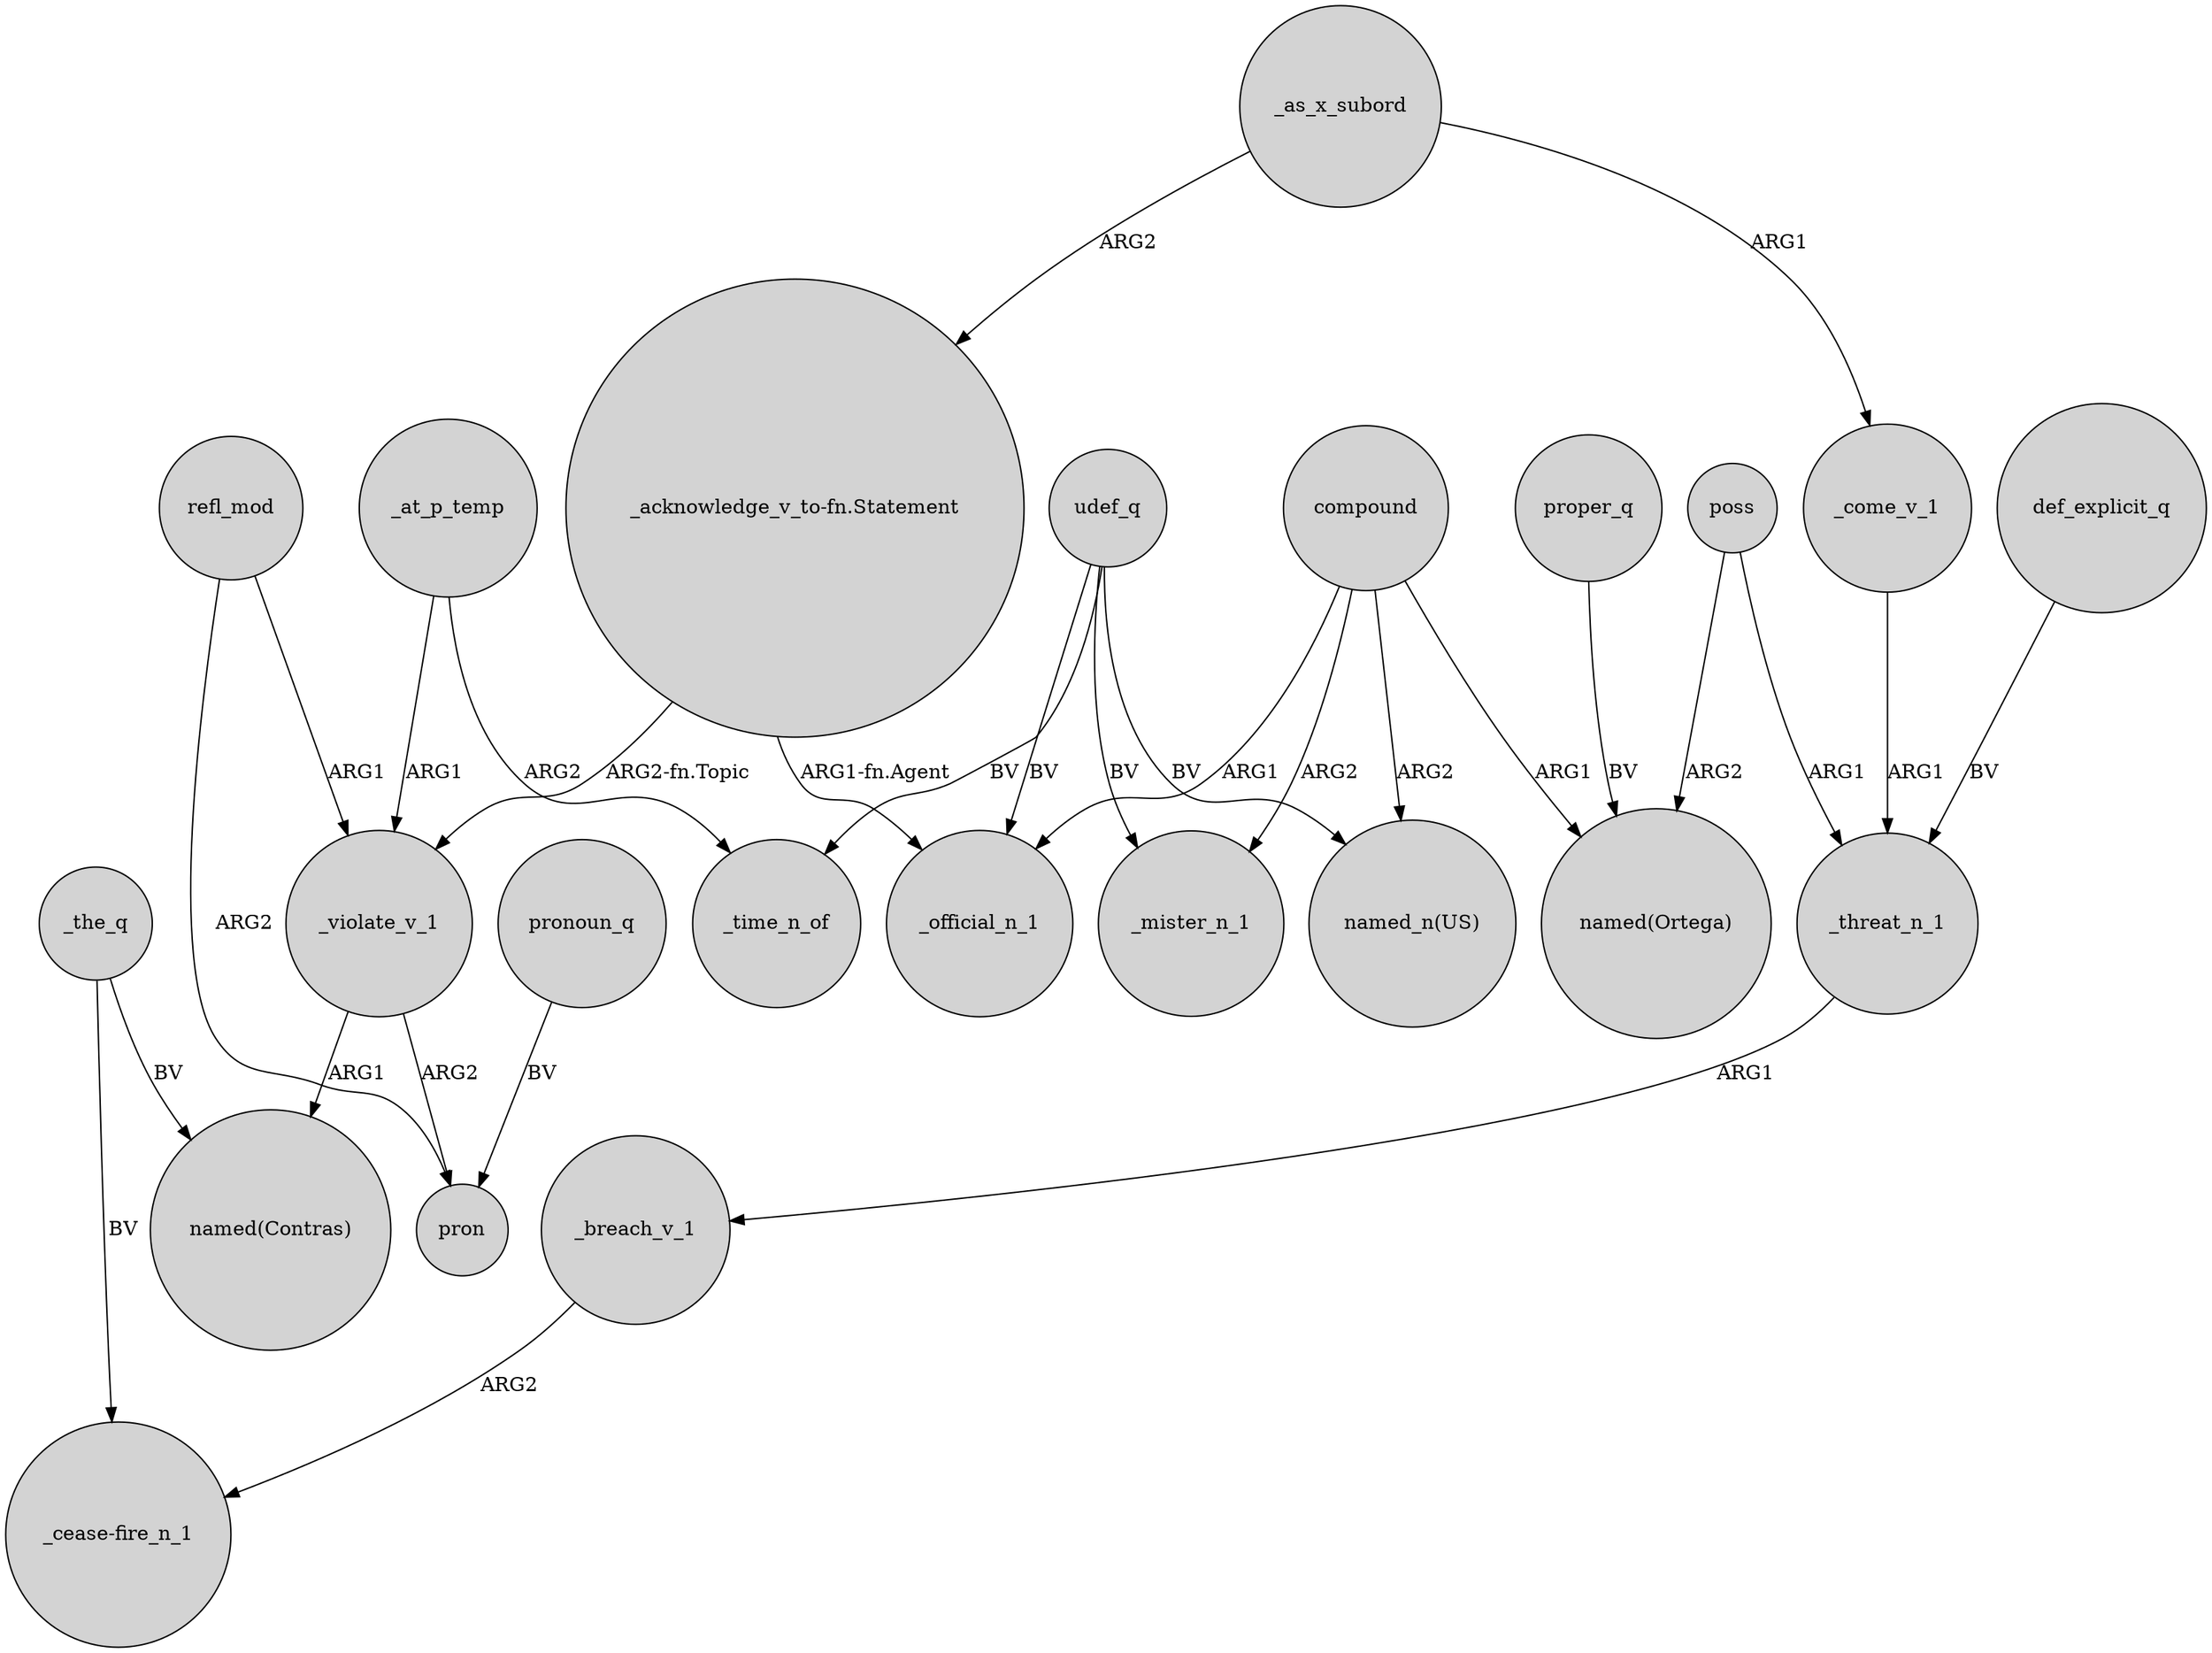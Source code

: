digraph {
	node [shape=circle style=filled]
	_threat_n_1 -> _breach_v_1 [label=ARG1]
	udef_q -> "named_n(US)" [label=BV]
	_the_q -> "_cease-fire_n_1" [label=BV]
	def_explicit_q -> _threat_n_1 [label=BV]
	proper_q -> "named(Ortega)" [label=BV]
	compound -> _mister_n_1 [label=ARG2]
	_breach_v_1 -> "_cease-fire_n_1" [label=ARG2]
	udef_q -> _mister_n_1 [label=BV]
	_at_p_temp -> _time_n_of [label=ARG2]
	_violate_v_1 -> "named(Contras)" [label=ARG1]
	compound -> "named_n(US)" [label=ARG2]
	_at_p_temp -> _violate_v_1 [label=ARG1]
	_violate_v_1 -> pron [label=ARG2]
	pronoun_q -> pron [label=BV]
	refl_mod -> pron [label=ARG2]
	udef_q -> _official_n_1 [label=BV]
	_come_v_1 -> _threat_n_1 [label=ARG1]
	_as_x_subord -> _come_v_1 [label=ARG1]
	udef_q -> _time_n_of [label=BV]
	_as_x_subord -> "_acknowledge_v_to-fn.Statement" [label=ARG2]
	"_acknowledge_v_to-fn.Statement" -> _violate_v_1 [label="ARG2-fn.Topic"]
	poss -> _threat_n_1 [label=ARG1]
	poss -> "named(Ortega)" [label=ARG2]
	compound -> _official_n_1 [label=ARG1]
	"_acknowledge_v_to-fn.Statement" -> _official_n_1 [label="ARG1-fn.Agent"]
	_the_q -> "named(Contras)" [label=BV]
	compound -> "named(Ortega)" [label=ARG1]
	refl_mod -> _violate_v_1 [label=ARG1]
}
